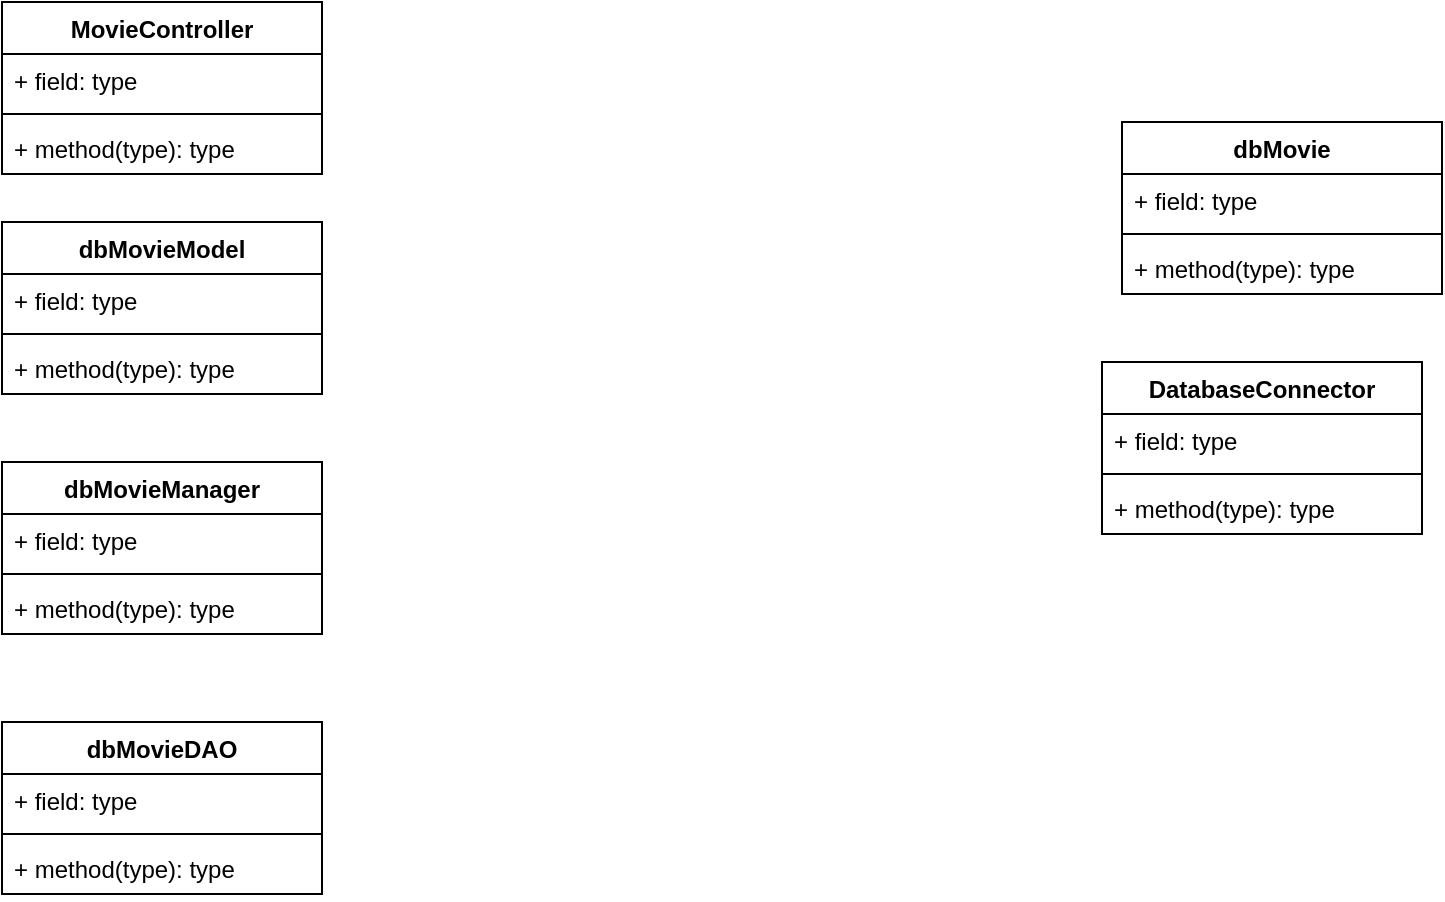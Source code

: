<mxfile version="14.0.1" type="github"><diagram id="mHxMxr3zl-ZrOH1sXdhg" name="Page-1"><mxGraphModel dx="904" dy="506" grid="1" gridSize="10" guides="1" tooltips="1" connect="1" arrows="1" fold="1" page="1" pageScale="1" pageWidth="827" pageHeight="1169" math="0" shadow="0"><root><mxCell id="0"/><mxCell id="1" parent="0"/><mxCell id="tk2S3uiGuiQOWKH7HGOu-5" value="dbMovieDAO" style="swimlane;fontStyle=1;align=center;verticalAlign=top;childLayout=stackLayout;horizontal=1;startSize=26;horizontalStack=0;resizeParent=1;resizeParentMax=0;resizeLast=0;collapsible=1;marginBottom=0;" vertex="1" parent="1"><mxGeometry x="70" y="360" width="160" height="86" as="geometry"/></mxCell><mxCell id="tk2S3uiGuiQOWKH7HGOu-6" value="+ field: type" style="text;strokeColor=none;fillColor=none;align=left;verticalAlign=top;spacingLeft=4;spacingRight=4;overflow=hidden;rotatable=0;points=[[0,0.5],[1,0.5]];portConstraint=eastwest;" vertex="1" parent="tk2S3uiGuiQOWKH7HGOu-5"><mxGeometry y="26" width="160" height="26" as="geometry"/></mxCell><mxCell id="tk2S3uiGuiQOWKH7HGOu-7" value="" style="line;strokeWidth=1;fillColor=none;align=left;verticalAlign=middle;spacingTop=-1;spacingLeft=3;spacingRight=3;rotatable=0;labelPosition=right;points=[];portConstraint=eastwest;" vertex="1" parent="tk2S3uiGuiQOWKH7HGOu-5"><mxGeometry y="52" width="160" height="8" as="geometry"/></mxCell><mxCell id="tk2S3uiGuiQOWKH7HGOu-8" value="+ method(type): type" style="text;strokeColor=none;fillColor=none;align=left;verticalAlign=top;spacingLeft=4;spacingRight=4;overflow=hidden;rotatable=0;points=[[0,0.5],[1,0.5]];portConstraint=eastwest;" vertex="1" parent="tk2S3uiGuiQOWKH7HGOu-5"><mxGeometry y="60" width="160" height="26" as="geometry"/></mxCell><mxCell id="tk2S3uiGuiQOWKH7HGOu-9" value="dbMovieManager" style="swimlane;fontStyle=1;align=center;verticalAlign=top;childLayout=stackLayout;horizontal=1;startSize=26;horizontalStack=0;resizeParent=1;resizeParentMax=0;resizeLast=0;collapsible=1;marginBottom=0;" vertex="1" parent="1"><mxGeometry x="70" y="230" width="160" height="86" as="geometry"/></mxCell><mxCell id="tk2S3uiGuiQOWKH7HGOu-10" value="+ field: type" style="text;strokeColor=none;fillColor=none;align=left;verticalAlign=top;spacingLeft=4;spacingRight=4;overflow=hidden;rotatable=0;points=[[0,0.5],[1,0.5]];portConstraint=eastwest;" vertex="1" parent="tk2S3uiGuiQOWKH7HGOu-9"><mxGeometry y="26" width="160" height="26" as="geometry"/></mxCell><mxCell id="tk2S3uiGuiQOWKH7HGOu-11" value="" style="line;strokeWidth=1;fillColor=none;align=left;verticalAlign=middle;spacingTop=-1;spacingLeft=3;spacingRight=3;rotatable=0;labelPosition=right;points=[];portConstraint=eastwest;" vertex="1" parent="tk2S3uiGuiQOWKH7HGOu-9"><mxGeometry y="52" width="160" height="8" as="geometry"/></mxCell><mxCell id="tk2S3uiGuiQOWKH7HGOu-12" value="+ method(type): type" style="text;strokeColor=none;fillColor=none;align=left;verticalAlign=top;spacingLeft=4;spacingRight=4;overflow=hidden;rotatable=0;points=[[0,0.5],[1,0.5]];portConstraint=eastwest;" vertex="1" parent="tk2S3uiGuiQOWKH7HGOu-9"><mxGeometry y="60" width="160" height="26" as="geometry"/></mxCell><mxCell id="tk2S3uiGuiQOWKH7HGOu-13" value="dbMovieModel" style="swimlane;fontStyle=1;align=center;verticalAlign=top;childLayout=stackLayout;horizontal=1;startSize=26;horizontalStack=0;resizeParent=1;resizeParentMax=0;resizeLast=0;collapsible=1;marginBottom=0;" vertex="1" parent="1"><mxGeometry x="70" y="110" width="160" height="86" as="geometry"/></mxCell><mxCell id="tk2S3uiGuiQOWKH7HGOu-14" value="+ field: type" style="text;strokeColor=none;fillColor=none;align=left;verticalAlign=top;spacingLeft=4;spacingRight=4;overflow=hidden;rotatable=0;points=[[0,0.5],[1,0.5]];portConstraint=eastwest;" vertex="1" parent="tk2S3uiGuiQOWKH7HGOu-13"><mxGeometry y="26" width="160" height="26" as="geometry"/></mxCell><mxCell id="tk2S3uiGuiQOWKH7HGOu-15" value="" style="line;strokeWidth=1;fillColor=none;align=left;verticalAlign=middle;spacingTop=-1;spacingLeft=3;spacingRight=3;rotatable=0;labelPosition=right;points=[];portConstraint=eastwest;" vertex="1" parent="tk2S3uiGuiQOWKH7HGOu-13"><mxGeometry y="52" width="160" height="8" as="geometry"/></mxCell><mxCell id="tk2S3uiGuiQOWKH7HGOu-16" value="+ method(type): type" style="text;strokeColor=none;fillColor=none;align=left;verticalAlign=top;spacingLeft=4;spacingRight=4;overflow=hidden;rotatable=0;points=[[0,0.5],[1,0.5]];portConstraint=eastwest;" vertex="1" parent="tk2S3uiGuiQOWKH7HGOu-13"><mxGeometry y="60" width="160" height="26" as="geometry"/></mxCell><mxCell id="tk2S3uiGuiQOWKH7HGOu-17" value="MovieController" style="swimlane;fontStyle=1;align=center;verticalAlign=top;childLayout=stackLayout;horizontal=1;startSize=26;horizontalStack=0;resizeParent=1;resizeParentMax=0;resizeLast=0;collapsible=1;marginBottom=0;" vertex="1" parent="1"><mxGeometry x="70" width="160" height="86" as="geometry"/></mxCell><mxCell id="tk2S3uiGuiQOWKH7HGOu-18" value="+ field: type" style="text;strokeColor=none;fillColor=none;align=left;verticalAlign=top;spacingLeft=4;spacingRight=4;overflow=hidden;rotatable=0;points=[[0,0.5],[1,0.5]];portConstraint=eastwest;" vertex="1" parent="tk2S3uiGuiQOWKH7HGOu-17"><mxGeometry y="26" width="160" height="26" as="geometry"/></mxCell><mxCell id="tk2S3uiGuiQOWKH7HGOu-19" value="" style="line;strokeWidth=1;fillColor=none;align=left;verticalAlign=middle;spacingTop=-1;spacingLeft=3;spacingRight=3;rotatable=0;labelPosition=right;points=[];portConstraint=eastwest;" vertex="1" parent="tk2S3uiGuiQOWKH7HGOu-17"><mxGeometry y="52" width="160" height="8" as="geometry"/></mxCell><mxCell id="tk2S3uiGuiQOWKH7HGOu-20" value="+ method(type): type" style="text;strokeColor=none;fillColor=none;align=left;verticalAlign=top;spacingLeft=4;spacingRight=4;overflow=hidden;rotatable=0;points=[[0,0.5],[1,0.5]];portConstraint=eastwest;" vertex="1" parent="tk2S3uiGuiQOWKH7HGOu-17"><mxGeometry y="60" width="160" height="26" as="geometry"/></mxCell><mxCell id="tk2S3uiGuiQOWKH7HGOu-21" value="DatabaseConnector" style="swimlane;fontStyle=1;align=center;verticalAlign=top;childLayout=stackLayout;horizontal=1;startSize=26;horizontalStack=0;resizeParent=1;resizeParentMax=0;resizeLast=0;collapsible=1;marginBottom=0;" vertex="1" parent="1"><mxGeometry x="620" y="180" width="160" height="86" as="geometry"/></mxCell><mxCell id="tk2S3uiGuiQOWKH7HGOu-22" value="+ field: type" style="text;strokeColor=none;fillColor=none;align=left;verticalAlign=top;spacingLeft=4;spacingRight=4;overflow=hidden;rotatable=0;points=[[0,0.5],[1,0.5]];portConstraint=eastwest;" vertex="1" parent="tk2S3uiGuiQOWKH7HGOu-21"><mxGeometry y="26" width="160" height="26" as="geometry"/></mxCell><mxCell id="tk2S3uiGuiQOWKH7HGOu-23" value="" style="line;strokeWidth=1;fillColor=none;align=left;verticalAlign=middle;spacingTop=-1;spacingLeft=3;spacingRight=3;rotatable=0;labelPosition=right;points=[];portConstraint=eastwest;" vertex="1" parent="tk2S3uiGuiQOWKH7HGOu-21"><mxGeometry y="52" width="160" height="8" as="geometry"/></mxCell><mxCell id="tk2S3uiGuiQOWKH7HGOu-24" value="+ method(type): type" style="text;strokeColor=none;fillColor=none;align=left;verticalAlign=top;spacingLeft=4;spacingRight=4;overflow=hidden;rotatable=0;points=[[0,0.5],[1,0.5]];portConstraint=eastwest;" vertex="1" parent="tk2S3uiGuiQOWKH7HGOu-21"><mxGeometry y="60" width="160" height="26" as="geometry"/></mxCell><mxCell id="tk2S3uiGuiQOWKH7HGOu-25" value="dbMovie" style="swimlane;fontStyle=1;align=center;verticalAlign=top;childLayout=stackLayout;horizontal=1;startSize=26;horizontalStack=0;resizeParent=1;resizeParentMax=0;resizeLast=0;collapsible=1;marginBottom=0;" vertex="1" parent="1"><mxGeometry x="630" y="60" width="160" height="86" as="geometry"/></mxCell><mxCell id="tk2S3uiGuiQOWKH7HGOu-26" value="+ field: type" style="text;strokeColor=none;fillColor=none;align=left;verticalAlign=top;spacingLeft=4;spacingRight=4;overflow=hidden;rotatable=0;points=[[0,0.5],[1,0.5]];portConstraint=eastwest;" vertex="1" parent="tk2S3uiGuiQOWKH7HGOu-25"><mxGeometry y="26" width="160" height="26" as="geometry"/></mxCell><mxCell id="tk2S3uiGuiQOWKH7HGOu-27" value="" style="line;strokeWidth=1;fillColor=none;align=left;verticalAlign=middle;spacingTop=-1;spacingLeft=3;spacingRight=3;rotatable=0;labelPosition=right;points=[];portConstraint=eastwest;" vertex="1" parent="tk2S3uiGuiQOWKH7HGOu-25"><mxGeometry y="52" width="160" height="8" as="geometry"/></mxCell><mxCell id="tk2S3uiGuiQOWKH7HGOu-28" value="+ method(type): type" style="text;strokeColor=none;fillColor=none;align=left;verticalAlign=top;spacingLeft=4;spacingRight=4;overflow=hidden;rotatable=0;points=[[0,0.5],[1,0.5]];portConstraint=eastwest;" vertex="1" parent="tk2S3uiGuiQOWKH7HGOu-25"><mxGeometry y="60" width="160" height="26" as="geometry"/></mxCell></root></mxGraphModel></diagram></mxfile>